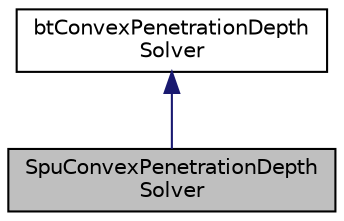digraph "SpuConvexPenetrationDepthSolver"
{
  edge [fontname="Helvetica",fontsize="10",labelfontname="Helvetica",labelfontsize="10"];
  node [fontname="Helvetica",fontsize="10",shape=record];
  Node1 [label="SpuConvexPenetrationDepth\lSolver",height=0.2,width=0.4,color="black", fillcolor="grey75", style="filled", fontcolor="black"];
  Node2 -> Node1 [dir="back",color="midnightblue",fontsize="10",style="solid"];
  Node2 [label="btConvexPenetrationDepth\lSolver",height=0.2,width=0.4,color="black", fillcolor="white", style="filled",URL="$classbt_convex_penetration_depth_solver.html",tooltip="ConvexPenetrationDepthSolver provides an interface for penetration depth calculation. "];
}
